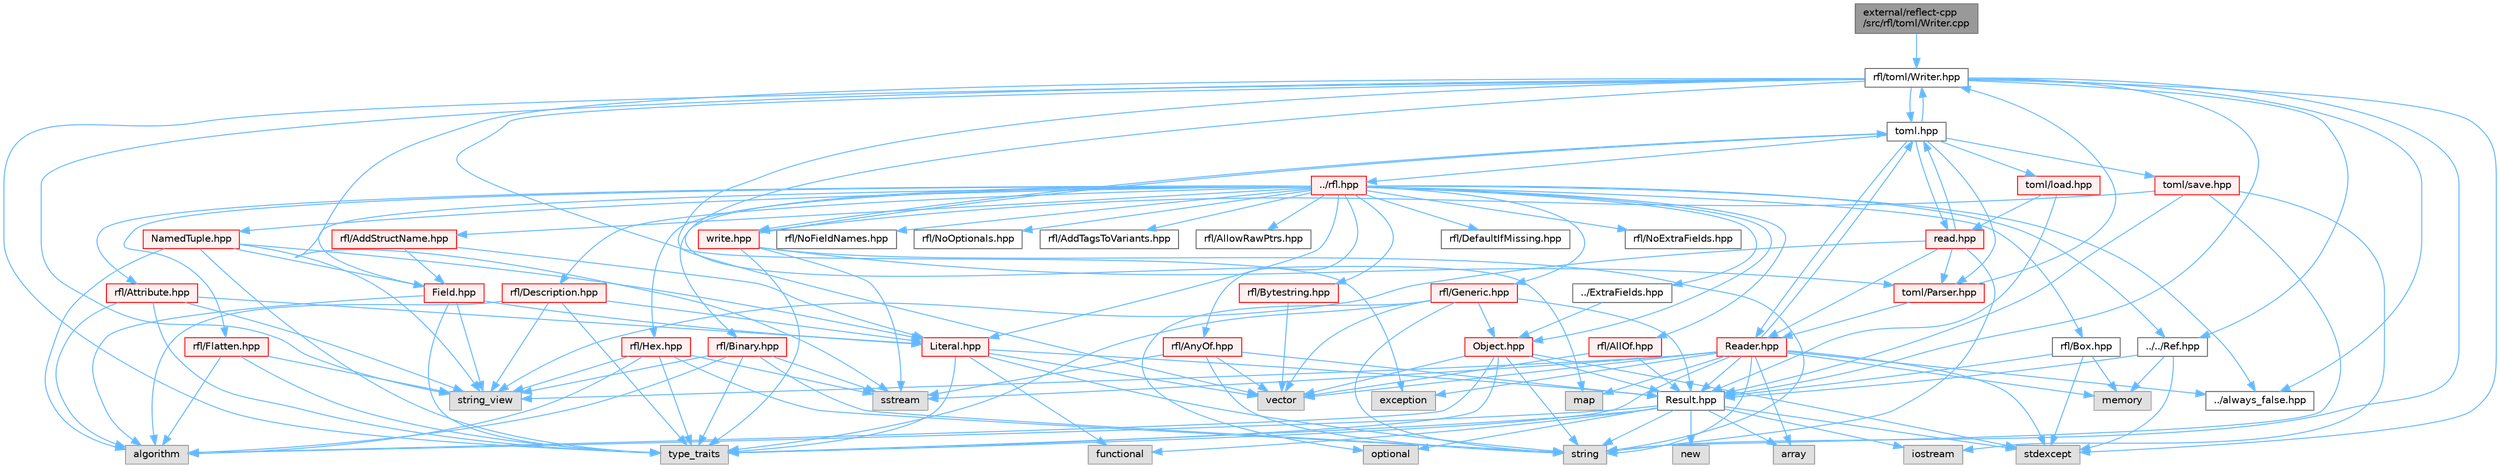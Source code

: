 digraph "external/reflect-cpp/src/rfl/toml/Writer.cpp"
{
 // LATEX_PDF_SIZE
  bgcolor="transparent";
  edge [fontname=Helvetica,fontsize=10,labelfontname=Helvetica,labelfontsize=10];
  node [fontname=Helvetica,fontsize=10,shape=box,height=0.2,width=0.4];
  Node1 [id="Node000001",label="external/reflect-cpp\l/src/rfl/toml/Writer.cpp",height=0.2,width=0.4,color="gray40", fillcolor="grey60", style="filled", fontcolor="black",tooltip=" "];
  Node1 -> Node2 [id="edge1_Node000001_Node000002",color="steelblue1",style="solid",tooltip=" "];
  Node2 [id="Node000002",label="rfl/toml/Writer.hpp",height=0.2,width=0.4,color="grey40", fillcolor="white", style="filled",URL="$toml_2_writer_8hpp.html",tooltip=" "];
  Node2 -> Node3 [id="edge2_Node000002_Node000003",color="steelblue1",style="solid",tooltip=" "];
  Node3 [id="Node000003",label="exception",height=0.2,width=0.4,color="grey60", fillcolor="#E0E0E0", style="filled",tooltip=" "];
  Node2 -> Node4 [id="edge3_Node000002_Node000004",color="steelblue1",style="solid",tooltip=" "];
  Node4 [id="Node000004",label="map",height=0.2,width=0.4,color="grey60", fillcolor="#E0E0E0", style="filled",tooltip=" "];
  Node2 -> Node5 [id="edge4_Node000002_Node000005",color="steelblue1",style="solid",tooltip=" "];
  Node5 [id="Node000005",label="sstream",height=0.2,width=0.4,color="grey60", fillcolor="#E0E0E0", style="filled",tooltip=" "];
  Node2 -> Node6 [id="edge5_Node000002_Node000006",color="steelblue1",style="solid",tooltip=" "];
  Node6 [id="Node000006",label="stdexcept",height=0.2,width=0.4,color="grey60", fillcolor="#E0E0E0", style="filled",tooltip=" "];
  Node2 -> Node7 [id="edge6_Node000002_Node000007",color="steelblue1",style="solid",tooltip=" "];
  Node7 [id="Node000007",label="string",height=0.2,width=0.4,color="grey60", fillcolor="#E0E0E0", style="filled",tooltip=" "];
  Node2 -> Node8 [id="edge7_Node000002_Node000008",color="steelblue1",style="solid",tooltip=" "];
  Node8 [id="Node000008",label="string_view",height=0.2,width=0.4,color="grey60", fillcolor="#E0E0E0", style="filled",tooltip=" "];
  Node2 -> Node9 [id="edge8_Node000002_Node000009",color="steelblue1",style="solid",tooltip=" "];
  Node9 [id="Node000009",label="type_traits",height=0.2,width=0.4,color="grey60", fillcolor="#E0E0E0", style="filled",tooltip=" "];
  Node2 -> Node10 [id="edge9_Node000002_Node000010",color="steelblue1",style="solid",tooltip=" "];
  Node10 [id="Node000010",label="vector",height=0.2,width=0.4,color="grey60", fillcolor="#E0E0E0", style="filled",tooltip=" "];
  Node2 -> Node11 [id="edge10_Node000002_Node000011",color="steelblue1",style="solid",tooltip=" "];
  Node11 [id="Node000011",label="toml.hpp",height=0.2,width=0.4,color="grey40", fillcolor="white", style="filled",URL="$toml_8hpp.html",tooltip=" "];
  Node11 -> Node12 [id="edge11_Node000011_Node000012",color="steelblue1",style="solid",tooltip=" "];
  Node12 [id="Node000012",label="../rfl.hpp",height=0.2,width=0.4,color="red", fillcolor="#FFF0F0", style="filled",URL="$rfl_8hpp.html",tooltip=" "];
  Node12 -> Node13 [id="edge12_Node000012_Node000013",color="steelblue1",style="solid",tooltip=" "];
  Node13 [id="Node000013",label="rfl/AddStructName.hpp",height=0.2,width=0.4,color="red", fillcolor="#FFF0F0", style="filled",URL="$_add_struct_name_8hpp.html",tooltip=" "];
  Node13 -> Node15 [id="edge13_Node000013_Node000015",color="steelblue1",style="solid",tooltip=" "];
  Node15 [id="Node000015",label="Field.hpp",height=0.2,width=0.4,color="red", fillcolor="#FFF0F0", style="filled",URL="$_field_8hpp.html",tooltip=" "];
  Node15 -> Node16 [id="edge14_Node000015_Node000016",color="steelblue1",style="solid",tooltip=" "];
  Node16 [id="Node000016",label="algorithm",height=0.2,width=0.4,color="grey60", fillcolor="#E0E0E0", style="filled",tooltip=" "];
  Node15 -> Node8 [id="edge15_Node000015_Node000008",color="steelblue1",style="solid",tooltip=" "];
  Node15 -> Node9 [id="edge16_Node000015_Node000009",color="steelblue1",style="solid",tooltip=" "];
  Node15 -> Node18 [id="edge17_Node000015_Node000018",color="steelblue1",style="solid",tooltip=" "];
  Node18 [id="Node000018",label="Literal.hpp",height=0.2,width=0.4,color="red", fillcolor="#FFF0F0", style="filled",URL="$_literal_8hpp.html",tooltip=" "];
  Node18 -> Node21 [id="edge18_Node000018_Node000021",color="steelblue1",style="solid",tooltip=" "];
  Node21 [id="Node000021",label="functional",height=0.2,width=0.4,color="grey60", fillcolor="#E0E0E0", style="filled",tooltip=" "];
  Node18 -> Node7 [id="edge19_Node000018_Node000007",color="steelblue1",style="solid",tooltip=" "];
  Node18 -> Node9 [id="edge20_Node000018_Node000009",color="steelblue1",style="solid",tooltip=" "];
  Node18 -> Node10 [id="edge21_Node000018_Node000010",color="steelblue1",style="solid",tooltip=" "];
  Node18 -> Node22 [id="edge22_Node000018_Node000022",color="steelblue1",style="solid",tooltip=" "];
  Node22 [id="Node000022",label="Result.hpp",height=0.2,width=0.4,color="grey40", fillcolor="white", style="filled",URL="$_result_8hpp.html",tooltip=" "];
  Node22 -> Node16 [id="edge23_Node000022_Node000016",color="steelblue1",style="solid",tooltip=" "];
  Node22 -> Node23 [id="edge24_Node000022_Node000023",color="steelblue1",style="solid",tooltip=" "];
  Node23 [id="Node000023",label="array",height=0.2,width=0.4,color="grey60", fillcolor="#E0E0E0", style="filled",tooltip=" "];
  Node22 -> Node21 [id="edge25_Node000022_Node000021",color="steelblue1",style="solid",tooltip=" "];
  Node22 -> Node24 [id="edge26_Node000022_Node000024",color="steelblue1",style="solid",tooltip=" "];
  Node24 [id="Node000024",label="iostream",height=0.2,width=0.4,color="grey60", fillcolor="#E0E0E0", style="filled",tooltip=" "];
  Node22 -> Node25 [id="edge27_Node000022_Node000025",color="steelblue1",style="solid",tooltip=" "];
  Node25 [id="Node000025",label="new",height=0.2,width=0.4,color="grey60", fillcolor="#E0E0E0", style="filled",tooltip=" "];
  Node22 -> Node26 [id="edge28_Node000022_Node000026",color="steelblue1",style="solid",tooltip=" "];
  Node26 [id="Node000026",label="optional",height=0.2,width=0.4,color="grey60", fillcolor="#E0E0E0", style="filled",tooltip=" "];
  Node22 -> Node6 [id="edge29_Node000022_Node000006",color="steelblue1",style="solid",tooltip=" "];
  Node22 -> Node7 [id="edge30_Node000022_Node000007",color="steelblue1",style="solid",tooltip=" "];
  Node22 -> Node9 [id="edge31_Node000022_Node000009",color="steelblue1",style="solid",tooltip=" "];
  Node13 -> Node18 [id="edge32_Node000013_Node000018",color="steelblue1",style="solid",tooltip=" "];
  Node12 -> Node59 [id="edge33_Node000012_Node000059",color="steelblue1",style="solid",tooltip=" "];
  Node59 [id="Node000059",label="rfl/AddTagsToVariants.hpp",height=0.2,width=0.4,color="grey40", fillcolor="white", style="filled",URL="$_add_tags_to_variants_8hpp.html",tooltip=" "];
  Node12 -> Node60 [id="edge34_Node000012_Node000060",color="steelblue1",style="solid",tooltip=" "];
  Node60 [id="Node000060",label="rfl/AllOf.hpp",height=0.2,width=0.4,color="red", fillcolor="#FFF0F0", style="filled",URL="$_all_of_8hpp.html",tooltip=" "];
  Node60 -> Node10 [id="edge35_Node000060_Node000010",color="steelblue1",style="solid",tooltip=" "];
  Node60 -> Node22 [id="edge36_Node000060_Node000022",color="steelblue1",style="solid",tooltip=" "];
  Node12 -> Node68 [id="edge37_Node000012_Node000068",color="steelblue1",style="solid",tooltip=" "];
  Node68 [id="Node000068",label="rfl/AllowRawPtrs.hpp",height=0.2,width=0.4,color="grey40", fillcolor="white", style="filled",URL="$_allow_raw_ptrs_8hpp.html",tooltip=" "];
  Node12 -> Node69 [id="edge38_Node000012_Node000069",color="steelblue1",style="solid",tooltip=" "];
  Node69 [id="Node000069",label="rfl/AnyOf.hpp",height=0.2,width=0.4,color="red", fillcolor="#FFF0F0", style="filled",URL="$_any_of_8hpp.html",tooltip=" "];
  Node69 -> Node5 [id="edge39_Node000069_Node000005",color="steelblue1",style="solid",tooltip=" "];
  Node69 -> Node7 [id="edge40_Node000069_Node000007",color="steelblue1",style="solid",tooltip=" "];
  Node69 -> Node10 [id="edge41_Node000069_Node000010",color="steelblue1",style="solid",tooltip=" "];
  Node69 -> Node22 [id="edge42_Node000069_Node000022",color="steelblue1",style="solid",tooltip=" "];
  Node12 -> Node70 [id="edge43_Node000012_Node000070",color="steelblue1",style="solid",tooltip=" "];
  Node70 [id="Node000070",label="rfl/Attribute.hpp",height=0.2,width=0.4,color="red", fillcolor="#FFF0F0", style="filled",URL="$_attribute_8hpp.html",tooltip=" "];
  Node70 -> Node16 [id="edge44_Node000070_Node000016",color="steelblue1",style="solid",tooltip=" "];
  Node70 -> Node8 [id="edge45_Node000070_Node000008",color="steelblue1",style="solid",tooltip=" "];
  Node70 -> Node9 [id="edge46_Node000070_Node000009",color="steelblue1",style="solid",tooltip=" "];
  Node70 -> Node18 [id="edge47_Node000070_Node000018",color="steelblue1",style="solid",tooltip=" "];
  Node12 -> Node71 [id="edge48_Node000012_Node000071",color="steelblue1",style="solid",tooltip=" "];
  Node71 [id="Node000071",label="rfl/Binary.hpp",height=0.2,width=0.4,color="red", fillcolor="#FFF0F0", style="filled",URL="$_binary_8hpp.html",tooltip=" "];
  Node71 -> Node16 [id="edge49_Node000071_Node000016",color="steelblue1",style="solid",tooltip=" "];
  Node71 -> Node5 [id="edge50_Node000071_Node000005",color="steelblue1",style="solid",tooltip=" "];
  Node71 -> Node7 [id="edge51_Node000071_Node000007",color="steelblue1",style="solid",tooltip=" "];
  Node71 -> Node8 [id="edge52_Node000071_Node000008",color="steelblue1",style="solid",tooltip=" "];
  Node71 -> Node9 [id="edge53_Node000071_Node000009",color="steelblue1",style="solid",tooltip=" "];
  Node12 -> Node73 [id="edge54_Node000012_Node000073",color="steelblue1",style="solid",tooltip=" "];
  Node73 [id="Node000073",label="rfl/Box.hpp",height=0.2,width=0.4,color="grey40", fillcolor="white", style="filled",URL="$_box_8hpp.html",tooltip=" "];
  Node73 -> Node30 [id="edge55_Node000073_Node000030",color="steelblue1",style="solid",tooltip=" "];
  Node30 [id="Node000030",label="memory",height=0.2,width=0.4,color="grey60", fillcolor="#E0E0E0", style="filled",tooltip=" "];
  Node73 -> Node6 [id="edge56_Node000073_Node000006",color="steelblue1",style="solid",tooltip=" "];
  Node73 -> Node22 [id="edge57_Node000073_Node000022",color="steelblue1",style="solid",tooltip=" "];
  Node12 -> Node74 [id="edge58_Node000012_Node000074",color="steelblue1",style="solid",tooltip=" "];
  Node74 [id="Node000074",label="rfl/Bytestring.hpp",height=0.2,width=0.4,color="red", fillcolor="#FFF0F0", style="filled",URL="$_bytestring_8hpp.html",tooltip=" "];
  Node74 -> Node10 [id="edge59_Node000074_Node000010",color="steelblue1",style="solid",tooltip=" "];
  Node12 -> Node75 [id="edge60_Node000012_Node000075",color="steelblue1",style="solid",tooltip=" "];
  Node75 [id="Node000075",label="rfl/DefaultIfMissing.hpp",height=0.2,width=0.4,color="grey40", fillcolor="white", style="filled",URL="$_default_if_missing_8hpp.html",tooltip=" "];
  Node12 -> Node76 [id="edge61_Node000012_Node000076",color="steelblue1",style="solid",tooltip=" "];
  Node76 [id="Node000076",label="rfl/Description.hpp",height=0.2,width=0.4,color="red", fillcolor="#FFF0F0", style="filled",URL="$_description_8hpp.html",tooltip=" "];
  Node76 -> Node16 [id="edge62_Node000076_Node000016",color="steelblue1",style="solid",tooltip=" "];
  Node76 -> Node8 [id="edge63_Node000076_Node000008",color="steelblue1",style="solid",tooltip=" "];
  Node76 -> Node9 [id="edge64_Node000076_Node000009",color="steelblue1",style="solid",tooltip=" "];
  Node76 -> Node18 [id="edge65_Node000076_Node000018",color="steelblue1",style="solid",tooltip=" "];
  Node12 -> Node53 [id="edge66_Node000012_Node000053",color="steelblue1",style="solid",tooltip=" "];
  Node53 [id="Node000053",label="../ExtraFields.hpp",height=0.2,width=0.4,color="grey40", fillcolor="white", style="filled",URL="$_extra_fields_8hpp.html",tooltip=" "];
  Node53 -> Node54 [id="edge67_Node000053_Node000054",color="steelblue1",style="solid",tooltip=" "];
  Node54 [id="Node000054",label="Object.hpp",height=0.2,width=0.4,color="red", fillcolor="#FFF0F0", style="filled",URL="$_object_8hpp.html",tooltip=" "];
  Node54 -> Node16 [id="edge68_Node000054_Node000016",color="steelblue1",style="solid",tooltip=" "];
  Node54 -> Node6 [id="edge69_Node000054_Node000006",color="steelblue1",style="solid",tooltip=" "];
  Node54 -> Node7 [id="edge70_Node000054_Node000007",color="steelblue1",style="solid",tooltip=" "];
  Node54 -> Node9 [id="edge71_Node000054_Node000009",color="steelblue1",style="solid",tooltip=" "];
  Node54 -> Node10 [id="edge72_Node000054_Node000010",color="steelblue1",style="solid",tooltip=" "];
  Node54 -> Node22 [id="edge73_Node000054_Node000022",color="steelblue1",style="solid",tooltip=" "];
  Node12 -> Node15 [id="edge74_Node000012_Node000015",color="steelblue1",style="solid",tooltip=" "];
  Node12 -> Node77 [id="edge75_Node000012_Node000077",color="steelblue1",style="solid",tooltip=" "];
  Node77 [id="Node000077",label="rfl/Flatten.hpp",height=0.2,width=0.4,color="red", fillcolor="#FFF0F0", style="filled",URL="$_flatten_8hpp.html",tooltip=" "];
  Node77 -> Node16 [id="edge76_Node000077_Node000016",color="steelblue1",style="solid",tooltip=" "];
  Node77 -> Node8 [id="edge77_Node000077_Node000008",color="steelblue1",style="solid",tooltip=" "];
  Node77 -> Node9 [id="edge78_Node000077_Node000009",color="steelblue1",style="solid",tooltip=" "];
  Node12 -> Node78 [id="edge79_Node000012_Node000078",color="steelblue1",style="solid",tooltip=" "];
  Node78 [id="Node000078",label="rfl/Generic.hpp",height=0.2,width=0.4,color="red", fillcolor="#FFF0F0", style="filled",URL="$_generic_8hpp.html",tooltip=" "];
  Node78 -> Node26 [id="edge80_Node000078_Node000026",color="steelblue1",style="solid",tooltip=" "];
  Node78 -> Node7 [id="edge81_Node000078_Node000007",color="steelblue1",style="solid",tooltip=" "];
  Node78 -> Node9 [id="edge82_Node000078_Node000009",color="steelblue1",style="solid",tooltip=" "];
  Node78 -> Node10 [id="edge83_Node000078_Node000010",color="steelblue1",style="solid",tooltip=" "];
  Node78 -> Node54 [id="edge84_Node000078_Node000054",color="steelblue1",style="solid",tooltip=" "];
  Node78 -> Node22 [id="edge85_Node000078_Node000022",color="steelblue1",style="solid",tooltip=" "];
  Node12 -> Node80 [id="edge86_Node000012_Node000080",color="steelblue1",style="solid",tooltip=" "];
  Node80 [id="Node000080",label="rfl/Hex.hpp",height=0.2,width=0.4,color="red", fillcolor="#FFF0F0", style="filled",URL="$_hex_8hpp.html",tooltip=" "];
  Node80 -> Node16 [id="edge87_Node000080_Node000016",color="steelblue1",style="solid",tooltip=" "];
  Node80 -> Node5 [id="edge88_Node000080_Node000005",color="steelblue1",style="solid",tooltip=" "];
  Node80 -> Node7 [id="edge89_Node000080_Node000007",color="steelblue1",style="solid",tooltip=" "];
  Node80 -> Node8 [id="edge90_Node000080_Node000008",color="steelblue1",style="solid",tooltip=" "];
  Node80 -> Node9 [id="edge91_Node000080_Node000009",color="steelblue1",style="solid",tooltip=" "];
  Node12 -> Node18 [id="edge92_Node000012_Node000018",color="steelblue1",style="solid",tooltip=" "];
  Node12 -> Node47 [id="edge93_Node000012_Node000047",color="steelblue1",style="solid",tooltip=" "];
  Node47 [id="Node000047",label="NamedTuple.hpp",height=0.2,width=0.4,color="red", fillcolor="#FFF0F0", style="filled",URL="$_named_tuple_8hpp.html",tooltip=" "];
  Node47 -> Node16 [id="edge94_Node000047_Node000016",color="steelblue1",style="solid",tooltip=" "];
  Node47 -> Node8 [id="edge95_Node000047_Node000008",color="steelblue1",style="solid",tooltip=" "];
  Node47 -> Node9 [id="edge96_Node000047_Node000009",color="steelblue1",style="solid",tooltip=" "];
  Node47 -> Node15 [id="edge97_Node000047_Node000015",color="steelblue1",style="solid",tooltip=" "];
  Node47 -> Node18 [id="edge98_Node000047_Node000018",color="steelblue1",style="solid",tooltip=" "];
  Node12 -> Node81 [id="edge99_Node000012_Node000081",color="steelblue1",style="solid",tooltip=" "];
  Node81 [id="Node000081",label="rfl/NoExtraFields.hpp",height=0.2,width=0.4,color="grey40", fillcolor="white", style="filled",URL="$_no_extra_fields_8hpp.html",tooltip=" "];
  Node12 -> Node82 [id="edge100_Node000012_Node000082",color="steelblue1",style="solid",tooltip=" "];
  Node82 [id="Node000082",label="rfl/NoFieldNames.hpp",height=0.2,width=0.4,color="grey40", fillcolor="white", style="filled",URL="$_no_field_names_8hpp.html",tooltip=" "];
  Node12 -> Node83 [id="edge101_Node000012_Node000083",color="steelblue1",style="solid",tooltip=" "];
  Node83 [id="Node000083",label="rfl/NoOptionals.hpp",height=0.2,width=0.4,color="grey40", fillcolor="white", style="filled",URL="$_no_optionals_8hpp.html",tooltip=" "];
  Node12 -> Node54 [id="edge102_Node000012_Node000054",color="steelblue1",style="solid",tooltip=" "];
  Node12 -> Node62 [id="edge103_Node000012_Node000062",color="steelblue1",style="solid",tooltip=" "];
  Node62 [id="Node000062",label="../../Ref.hpp",height=0.2,width=0.4,color="grey40", fillcolor="white", style="filled",URL="$_ref_8hpp.html",tooltip=" "];
  Node62 -> Node30 [id="edge104_Node000062_Node000030",color="steelblue1",style="solid",tooltip=" "];
  Node62 -> Node6 [id="edge105_Node000062_Node000006",color="steelblue1",style="solid",tooltip=" "];
  Node62 -> Node22 [id="edge106_Node000062_Node000022",color="steelblue1",style="solid",tooltip=" "];
  Node12 -> Node119 [id="edge107_Node000012_Node000119",color="steelblue1",style="solid",tooltip=" "];
  Node119 [id="Node000119",label="../always_false.hpp",height=0.2,width=0.4,color="grey40", fillcolor="white", style="filled",URL="$always__false_8hpp.html",tooltip=" "];
  Node11 -> Node298 [id="edge108_Node000011_Node000298",color="steelblue1",style="solid",tooltip=" "];
  Node298 [id="Node000298",label="toml/Parser.hpp",height=0.2,width=0.4,color="red", fillcolor="#FFF0F0", style="filled",URL="$toml_2_parser_8hpp.html",tooltip=" "];
  Node298 -> Node299 [id="edge109_Node000298_Node000299",color="steelblue1",style="solid",tooltip=" "];
  Node299 [id="Node000299",label="Reader.hpp",height=0.2,width=0.4,color="red", fillcolor="#FFF0F0", style="filled",URL="$toml_2_reader_8hpp.html",tooltip=" "];
  Node299 -> Node23 [id="edge110_Node000299_Node000023",color="steelblue1",style="solid",tooltip=" "];
  Node299 -> Node3 [id="edge111_Node000299_Node000003",color="steelblue1",style="solid",tooltip=" "];
  Node299 -> Node4 [id="edge112_Node000299_Node000004",color="steelblue1",style="solid",tooltip=" "];
  Node299 -> Node30 [id="edge113_Node000299_Node000030",color="steelblue1",style="solid",tooltip=" "];
  Node299 -> Node5 [id="edge114_Node000299_Node000005",color="steelblue1",style="solid",tooltip=" "];
  Node299 -> Node6 [id="edge115_Node000299_Node000006",color="steelblue1",style="solid",tooltip=" "];
  Node299 -> Node7 [id="edge116_Node000299_Node000007",color="steelblue1",style="solid",tooltip=" "];
  Node299 -> Node8 [id="edge117_Node000299_Node000008",color="steelblue1",style="solid",tooltip=" "];
  Node299 -> Node9 [id="edge118_Node000299_Node000009",color="steelblue1",style="solid",tooltip=" "];
  Node299 -> Node10 [id="edge119_Node000299_Node000010",color="steelblue1",style="solid",tooltip=" "];
  Node299 -> Node11 [id="edge120_Node000299_Node000011",color="steelblue1",style="solid",tooltip=" "];
  Node299 -> Node22 [id="edge121_Node000299_Node000022",color="steelblue1",style="solid",tooltip=" "];
  Node299 -> Node119 [id="edge122_Node000299_Node000119",color="steelblue1",style="solid",tooltip=" "];
  Node298 -> Node2 [id="edge123_Node000298_Node000002",color="steelblue1",style="solid",tooltip=" "];
  Node11 -> Node299 [id="edge124_Node000011_Node000299",color="steelblue1",style="solid",tooltip=" "];
  Node11 -> Node2 [id="edge125_Node000011_Node000002",color="steelblue1",style="solid",tooltip=" "];
  Node11 -> Node300 [id="edge126_Node000011_Node000300",color="steelblue1",style="solid",tooltip=" "];
  Node300 [id="Node000300",label="toml/load.hpp",height=0.2,width=0.4,color="red", fillcolor="#FFF0F0", style="filled",URL="$toml_2load_8hpp.html",tooltip=" "];
  Node300 -> Node22 [id="edge127_Node000300_Node000022",color="steelblue1",style="solid",tooltip=" "];
  Node300 -> Node303 [id="edge128_Node000300_Node000303",color="steelblue1",style="solid",tooltip=" "];
  Node303 [id="Node000303",label="read.hpp",height=0.2,width=0.4,color="red", fillcolor="#FFF0F0", style="filled",URL="$toml_2read_8hpp.html",tooltip=" "];
  Node303 -> Node7 [id="edge129_Node000303_Node000007",color="steelblue1",style="solid",tooltip=" "];
  Node303 -> Node8 [id="edge130_Node000303_Node000008",color="steelblue1",style="solid",tooltip=" "];
  Node303 -> Node11 [id="edge131_Node000303_Node000011",color="steelblue1",style="solid",tooltip=" "];
  Node303 -> Node298 [id="edge132_Node000303_Node000298",color="steelblue1",style="solid",tooltip=" "];
  Node303 -> Node299 [id="edge133_Node000303_Node000299",color="steelblue1",style="solid",tooltip=" "];
  Node11 -> Node303 [id="edge134_Node000011_Node000303",color="steelblue1",style="solid",tooltip=" "];
  Node11 -> Node304 [id="edge135_Node000011_Node000304",color="steelblue1",style="solid",tooltip=" "];
  Node304 [id="Node000304",label="toml/save.hpp",height=0.2,width=0.4,color="red", fillcolor="#FFF0F0", style="filled",URL="$toml_2save_8hpp.html",tooltip=" "];
  Node304 -> Node24 [id="edge136_Node000304_Node000024",color="steelblue1",style="solid",tooltip=" "];
  Node304 -> Node7 [id="edge137_Node000304_Node000007",color="steelblue1",style="solid",tooltip=" "];
  Node304 -> Node22 [id="edge138_Node000304_Node000022",color="steelblue1",style="solid",tooltip=" "];
  Node304 -> Node306 [id="edge139_Node000304_Node000306",color="steelblue1",style="solid",tooltip=" "];
  Node306 [id="Node000306",label="write.hpp",height=0.2,width=0.4,color="red", fillcolor="#FFF0F0", style="filled",URL="$toml_2write_8hpp.html",tooltip=" "];
  Node306 -> Node5 [id="edge140_Node000306_Node000005",color="steelblue1",style="solid",tooltip=" "];
  Node306 -> Node7 [id="edge141_Node000306_Node000007",color="steelblue1",style="solid",tooltip=" "];
  Node306 -> Node11 [id="edge142_Node000306_Node000011",color="steelblue1",style="solid",tooltip=" "];
  Node306 -> Node9 [id="edge143_Node000306_Node000009",color="steelblue1",style="solid",tooltip=" "];
  Node306 -> Node298 [id="edge144_Node000306_Node000298",color="steelblue1",style="solid",tooltip=" "];
  Node11 -> Node306 [id="edge145_Node000011_Node000306",color="steelblue1",style="solid",tooltip=" "];
  Node2 -> Node62 [id="edge146_Node000002_Node000062",color="steelblue1",style="solid",tooltip=" "];
  Node2 -> Node22 [id="edge147_Node000002_Node000022",color="steelblue1",style="solid",tooltip=" "];
  Node2 -> Node119 [id="edge148_Node000002_Node000119",color="steelblue1",style="solid",tooltip=" "];
}
